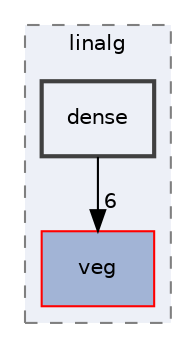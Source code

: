 digraph "include/proxsuite/linalg/dense"
{
 // LATEX_PDF_SIZE
  bgcolor="transparent";
  edge [fontname="Helvetica",fontsize="10",labelfontname="Helvetica",labelfontsize="10"];
  node [fontname="Helvetica",fontsize="10",shape=record];
  compound=true
  subgraph clusterdir_689374dfda2501bdd2dd3b1ee53cd298 {
    graph [ bgcolor="#edf0f7", pencolor="grey50", style="filled,dashed,", label="linalg", fontname="Helvetica", fontsize="10", URL="dir_689374dfda2501bdd2dd3b1ee53cd298.html"]
  dir_7b2996acf61ebbcb38481b72d02f7469 [shape=box, label="veg", style="filled,", fillcolor="#a2b4d6", color="red", URL="dir_7b2996acf61ebbcb38481b72d02f7469.html"];
  dir_c12078e438795040cb536d04a59afb5f [shape=box, label="dense", style="filled,bold,", fillcolor="#edf0f7", color="grey25", URL="dir_c12078e438795040cb536d04a59afb5f.html"];
  }
  dir_c12078e438795040cb536d04a59afb5f->dir_7b2996acf61ebbcb38481b72d02f7469 [headlabel="6", labeldistance=1.5 headhref="dir_000001_000019.html"];
}

